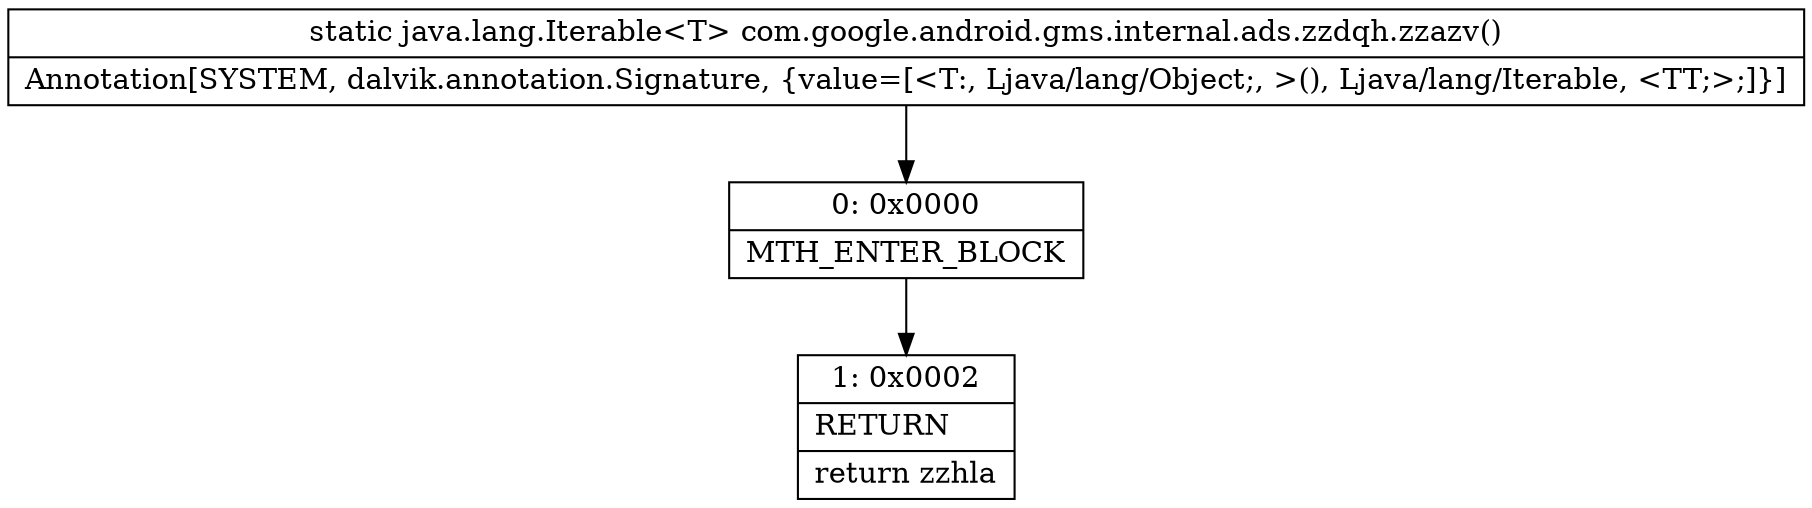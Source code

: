 digraph "CFG forcom.google.android.gms.internal.ads.zzdqh.zzazv()Ljava\/lang\/Iterable;" {
Node_0 [shape=record,label="{0\:\ 0x0000|MTH_ENTER_BLOCK\l}"];
Node_1 [shape=record,label="{1\:\ 0x0002|RETURN\l|return zzhla\l}"];
MethodNode[shape=record,label="{static java.lang.Iterable\<T\> com.google.android.gms.internal.ads.zzdqh.zzazv()  | Annotation[SYSTEM, dalvik.annotation.Signature, \{value=[\<T:, Ljava\/lang\/Object;, \>(), Ljava\/lang\/Iterable, \<TT;\>;]\}]\l}"];
MethodNode -> Node_0;
Node_0 -> Node_1;
}

